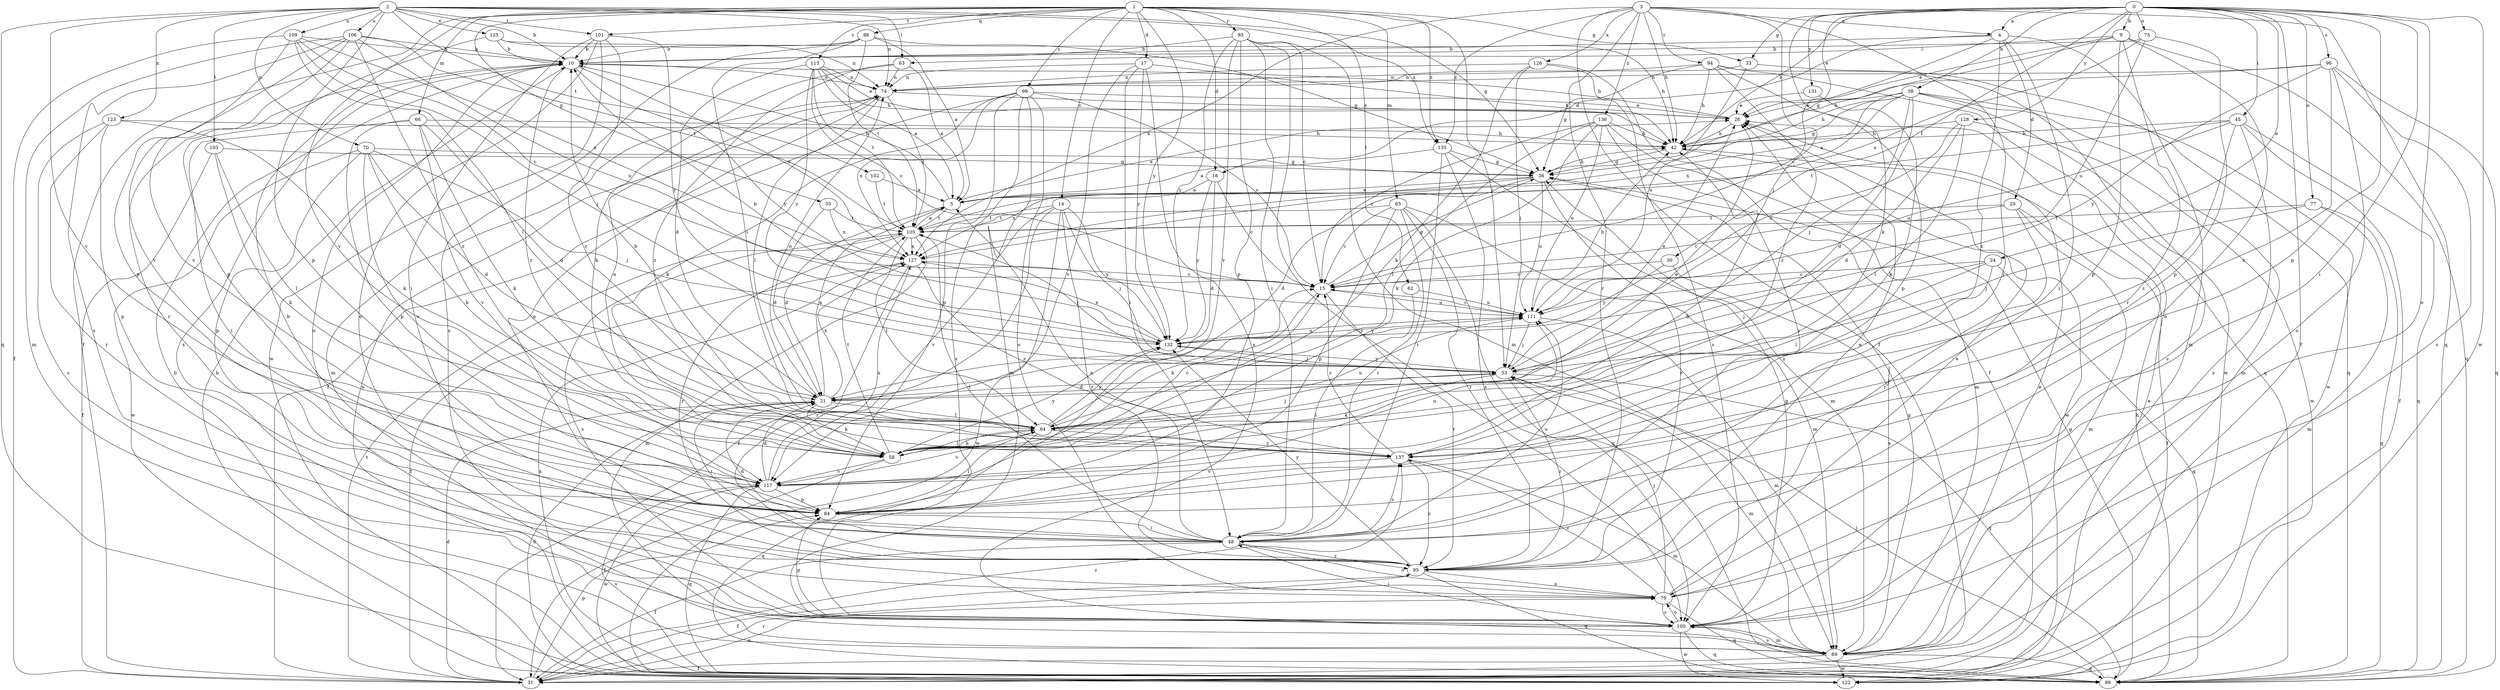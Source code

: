 strict digraph  {
0;
1;
2;
3;
4;
5;
9;
10;
14;
15;
17;
18;
20;
21;
24;
26;
30;
31;
33;
35;
36;
38;
42;
45;
48;
53;
58;
62;
63;
64;
65;
66;
69;
70;
74;
75;
77;
79;
84;
88;
89;
93;
94;
95;
96;
99;
100;
101;
102;
103;
105;
106;
109;
111;
113;
117;
122;
123;
125;
126;
127;
128;
131;
132;
135;
136;
137;
0 -> 4  [label=a];
0 -> 9  [label=b];
0 -> 24  [label=e];
0 -> 26  [label=e];
0 -> 30  [label=f];
0 -> 31  [label=f];
0 -> 33  [label=g];
0 -> 38  [label=h];
0 -> 42  [label=h];
0 -> 45  [label=i];
0 -> 48  [label=i];
0 -> 58  [label=k];
0 -> 75  [label=o];
0 -> 77  [label=o];
0 -> 79  [label=o];
0 -> 84  [label=p];
0 -> 96  [label=s];
0 -> 122  [label=w];
0 -> 128  [label=y];
0 -> 131  [label=y];
1 -> 14  [label=c];
1 -> 17  [label=d];
1 -> 18  [label=d];
1 -> 31  [label=f];
1 -> 33  [label=g];
1 -> 35  [label=g];
1 -> 53  [label=j];
1 -> 62  [label=l];
1 -> 65  [label=m];
1 -> 66  [label=m];
1 -> 88  [label=q];
1 -> 93  [label=r];
1 -> 99  [label=s];
1 -> 101  [label=t];
1 -> 113  [label=v];
1 -> 117  [label=v];
1 -> 132  [label=y];
1 -> 135  [label=z];
2 -> 10  [label=b];
2 -> 36  [label=g];
2 -> 63  [label=l];
2 -> 70  [label=n];
2 -> 74  [label=n];
2 -> 84  [label=p];
2 -> 89  [label=q];
2 -> 101  [label=t];
2 -> 102  [label=t];
2 -> 103  [label=t];
2 -> 106  [label=u];
2 -> 109  [label=u];
2 -> 117  [label=v];
2 -> 123  [label=x];
2 -> 125  [label=x];
2 -> 135  [label=z];
3 -> 4  [label=a];
3 -> 31  [label=f];
3 -> 42  [label=h];
3 -> 48  [label=i];
3 -> 53  [label=j];
3 -> 89  [label=q];
3 -> 94  [label=r];
3 -> 95  [label=r];
3 -> 126  [label=x];
3 -> 127  [label=x];
3 -> 135  [label=z];
3 -> 136  [label=z];
4 -> 10  [label=b];
4 -> 15  [label=c];
4 -> 18  [label=d];
4 -> 20  [label=d];
4 -> 48  [label=i];
4 -> 69  [label=m];
4 -> 137  [label=z];
5 -> 10  [label=b];
5 -> 21  [label=d];
5 -> 26  [label=e];
5 -> 105  [label=t];
9 -> 26  [label=e];
9 -> 36  [label=g];
9 -> 63  [label=l];
9 -> 79  [label=o];
9 -> 84  [label=p];
9 -> 89  [label=q];
9 -> 95  [label=r];
10 -> 74  [label=n];
10 -> 79  [label=o];
10 -> 95  [label=r];
10 -> 100  [label=s];
10 -> 127  [label=x];
10 -> 132  [label=y];
10 -> 137  [label=z];
14 -> 31  [label=f];
14 -> 53  [label=j];
14 -> 95  [label=r];
14 -> 105  [label=t];
14 -> 117  [label=v];
14 -> 122  [label=w];
14 -> 132  [label=y];
15 -> 36  [label=g];
15 -> 58  [label=k];
15 -> 95  [label=r];
15 -> 111  [label=u];
17 -> 42  [label=h];
17 -> 48  [label=i];
17 -> 74  [label=n];
17 -> 100  [label=s];
17 -> 117  [label=v];
17 -> 132  [label=y];
18 -> 5  [label=a];
18 -> 15  [label=c];
18 -> 21  [label=d];
18 -> 132  [label=y];
20 -> 15  [label=c];
20 -> 31  [label=f];
20 -> 69  [label=m];
20 -> 95  [label=r];
20 -> 105  [label=t];
21 -> 5  [label=a];
21 -> 48  [label=i];
21 -> 58  [label=k];
21 -> 64  [label=l];
21 -> 74  [label=n];
21 -> 127  [label=x];
24 -> 15  [label=c];
24 -> 53  [label=j];
24 -> 64  [label=l];
24 -> 89  [label=q];
24 -> 137  [label=z];
26 -> 10  [label=b];
26 -> 42  [label=h];
30 -> 15  [label=c];
30 -> 100  [label=s];
30 -> 132  [label=y];
31 -> 21  [label=d];
31 -> 79  [label=o];
31 -> 84  [label=p];
31 -> 95  [label=r];
31 -> 105  [label=t];
31 -> 137  [label=z];
33 -> 74  [label=n];
33 -> 89  [label=q];
33 -> 111  [label=u];
35 -> 21  [label=d];
35 -> 105  [label=t];
35 -> 127  [label=x];
36 -> 5  [label=a];
36 -> 21  [label=d];
36 -> 42  [label=h];
36 -> 95  [label=r];
36 -> 111  [label=u];
36 -> 127  [label=x];
38 -> 5  [label=a];
38 -> 21  [label=d];
38 -> 26  [label=e];
38 -> 36  [label=g];
38 -> 42  [label=h];
38 -> 53  [label=j];
38 -> 69  [label=m];
38 -> 100  [label=s];
38 -> 122  [label=w];
38 -> 127  [label=x];
42 -> 36  [label=g];
42 -> 122  [label=w];
45 -> 31  [label=f];
45 -> 42  [label=h];
45 -> 89  [label=q];
45 -> 100  [label=s];
45 -> 105  [label=t];
45 -> 111  [label=u];
45 -> 137  [label=z];
48 -> 5  [label=a];
48 -> 21  [label=d];
48 -> 31  [label=f];
48 -> 74  [label=n];
48 -> 79  [label=o];
48 -> 95  [label=r];
48 -> 105  [label=t];
48 -> 111  [label=u];
48 -> 137  [label=z];
53 -> 21  [label=d];
53 -> 26  [label=e];
53 -> 58  [label=k];
53 -> 69  [label=m];
53 -> 89  [label=q];
53 -> 95  [label=r];
53 -> 132  [label=y];
58 -> 15  [label=c];
58 -> 31  [label=f];
58 -> 64  [label=l];
58 -> 74  [label=n];
58 -> 105  [label=t];
58 -> 117  [label=v];
58 -> 132  [label=y];
62 -> 48  [label=i];
62 -> 111  [label=u];
63 -> 5  [label=a];
63 -> 58  [label=k];
63 -> 74  [label=n];
63 -> 137  [label=z];
64 -> 10  [label=b];
64 -> 15  [label=c];
64 -> 26  [label=e];
64 -> 53  [label=j];
64 -> 58  [label=k];
64 -> 89  [label=q];
64 -> 111  [label=u];
64 -> 117  [label=v];
64 -> 132  [label=y];
64 -> 137  [label=z];
65 -> 15  [label=c];
65 -> 48  [label=i];
65 -> 69  [label=m];
65 -> 84  [label=p];
65 -> 89  [label=q];
65 -> 95  [label=r];
65 -> 105  [label=t];
66 -> 21  [label=d];
66 -> 42  [label=h];
66 -> 48  [label=i];
66 -> 58  [label=k];
66 -> 84  [label=p];
66 -> 117  [label=v];
69 -> 26  [label=e];
69 -> 31  [label=f];
69 -> 36  [label=g];
69 -> 89  [label=q];
69 -> 100  [label=s];
69 -> 122  [label=w];
70 -> 21  [label=d];
70 -> 36  [label=g];
70 -> 53  [label=j];
70 -> 58  [label=k];
70 -> 84  [label=p];
70 -> 117  [label=v];
70 -> 122  [label=w];
74 -> 26  [label=e];
74 -> 64  [label=l];
74 -> 69  [label=m];
74 -> 105  [label=t];
75 -> 10  [label=b];
75 -> 84  [label=p];
75 -> 111  [label=u];
75 -> 127  [label=x];
77 -> 53  [label=j];
77 -> 69  [label=m];
77 -> 89  [label=q];
77 -> 105  [label=t];
79 -> 26  [label=e];
79 -> 53  [label=j];
79 -> 89  [label=q];
79 -> 100  [label=s];
79 -> 137  [label=z];
84 -> 48  [label=i];
84 -> 64  [label=l];
88 -> 5  [label=a];
88 -> 10  [label=b];
88 -> 36  [label=g];
88 -> 64  [label=l];
88 -> 100  [label=s];
88 -> 105  [label=t];
89 -> 10  [label=b];
89 -> 36  [label=g];
89 -> 42  [label=h];
89 -> 53  [label=j];
89 -> 74  [label=n];
89 -> 117  [label=v];
89 -> 127  [label=x];
93 -> 10  [label=b];
93 -> 15  [label=c];
93 -> 48  [label=i];
93 -> 69  [label=m];
93 -> 84  [label=p];
93 -> 100  [label=s];
93 -> 117  [label=v];
93 -> 132  [label=y];
94 -> 36  [label=g];
94 -> 42  [label=h];
94 -> 74  [label=n];
94 -> 84  [label=p];
94 -> 89  [label=q];
94 -> 122  [label=w];
94 -> 137  [label=z];
95 -> 10  [label=b];
95 -> 26  [label=e];
95 -> 31  [label=f];
95 -> 79  [label=o];
95 -> 89  [label=q];
95 -> 132  [label=y];
96 -> 42  [label=h];
96 -> 74  [label=n];
96 -> 79  [label=o];
96 -> 89  [label=q];
96 -> 100  [label=s];
96 -> 132  [label=y];
96 -> 137  [label=z];
99 -> 15  [label=c];
99 -> 26  [label=e];
99 -> 31  [label=f];
99 -> 58  [label=k];
99 -> 69  [label=m];
99 -> 79  [label=o];
99 -> 84  [label=p];
99 -> 100  [label=s];
99 -> 127  [label=x];
100 -> 36  [label=g];
100 -> 48  [label=i];
100 -> 69  [label=m];
100 -> 79  [label=o];
100 -> 84  [label=p];
100 -> 89  [label=q];
100 -> 122  [label=w];
101 -> 10  [label=b];
101 -> 48  [label=i];
101 -> 79  [label=o];
101 -> 122  [label=w];
101 -> 132  [label=y];
101 -> 137  [label=z];
102 -> 5  [label=a];
102 -> 105  [label=t];
103 -> 31  [label=f];
103 -> 36  [label=g];
103 -> 58  [label=k];
103 -> 64  [label=l];
105 -> 5  [label=a];
105 -> 53  [label=j];
105 -> 64  [label=l];
105 -> 69  [label=m];
105 -> 95  [label=r];
105 -> 100  [label=s];
105 -> 127  [label=x];
106 -> 10  [label=b];
106 -> 69  [label=m];
106 -> 84  [label=p];
106 -> 100  [label=s];
106 -> 105  [label=t];
106 -> 111  [label=u];
106 -> 117  [label=v];
106 -> 137  [label=z];
109 -> 10  [label=b];
109 -> 15  [label=c];
109 -> 31  [label=f];
109 -> 53  [label=j];
109 -> 64  [label=l];
109 -> 117  [label=v];
109 -> 127  [label=x];
111 -> 15  [label=c];
111 -> 42  [label=h];
111 -> 53  [label=j];
111 -> 69  [label=m];
111 -> 132  [label=y];
113 -> 5  [label=a];
113 -> 15  [label=c];
113 -> 21  [label=d];
113 -> 26  [label=e];
113 -> 42  [label=h];
113 -> 74  [label=n];
113 -> 105  [label=t];
113 -> 132  [label=y];
117 -> 21  [label=d];
117 -> 42  [label=h];
117 -> 84  [label=p];
117 -> 89  [label=q];
117 -> 111  [label=u];
117 -> 122  [label=w];
117 -> 127  [label=x];
122 -> 10  [label=b];
122 -> 21  [label=d];
122 -> 26  [label=e];
123 -> 42  [label=h];
123 -> 58  [label=k];
123 -> 84  [label=p];
123 -> 95  [label=r];
123 -> 100  [label=s];
125 -> 10  [label=b];
125 -> 42  [label=h];
125 -> 74  [label=n];
125 -> 84  [label=p];
126 -> 31  [label=f];
126 -> 53  [label=j];
126 -> 58  [label=k];
126 -> 74  [label=n];
126 -> 100  [label=s];
127 -> 15  [label=c];
127 -> 31  [label=f];
127 -> 95  [label=r];
127 -> 137  [label=z];
128 -> 21  [label=d];
128 -> 42  [label=h];
128 -> 64  [label=l];
128 -> 111  [label=u];
128 -> 122  [label=w];
131 -> 26  [label=e];
131 -> 58  [label=k];
132 -> 10  [label=b];
132 -> 53  [label=j];
132 -> 111  [label=u];
132 -> 127  [label=x];
135 -> 5  [label=a];
135 -> 36  [label=g];
135 -> 48  [label=i];
135 -> 69  [label=m];
135 -> 100  [label=s];
136 -> 15  [label=c];
136 -> 42  [label=h];
136 -> 48  [label=i];
136 -> 58  [label=k];
136 -> 64  [label=l];
136 -> 69  [label=m];
136 -> 111  [label=u];
137 -> 15  [label=c];
137 -> 69  [label=m];
137 -> 95  [label=r];
137 -> 117  [label=v];
}
